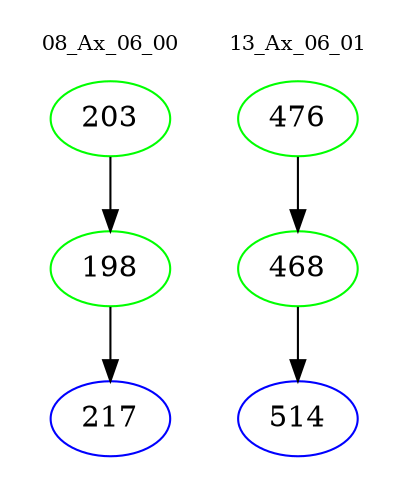digraph{
subgraph cluster_0 {
color = white
label = "08_Ax_06_00";
fontsize=10;
T0_203 [label="203", color="green"]
T0_203 -> T0_198 [color="black"]
T0_198 [label="198", color="green"]
T0_198 -> T0_217 [color="black"]
T0_217 [label="217", color="blue"]
}
subgraph cluster_1 {
color = white
label = "13_Ax_06_01";
fontsize=10;
T1_476 [label="476", color="green"]
T1_476 -> T1_468 [color="black"]
T1_468 [label="468", color="green"]
T1_468 -> T1_514 [color="black"]
T1_514 [label="514", color="blue"]
}
}
